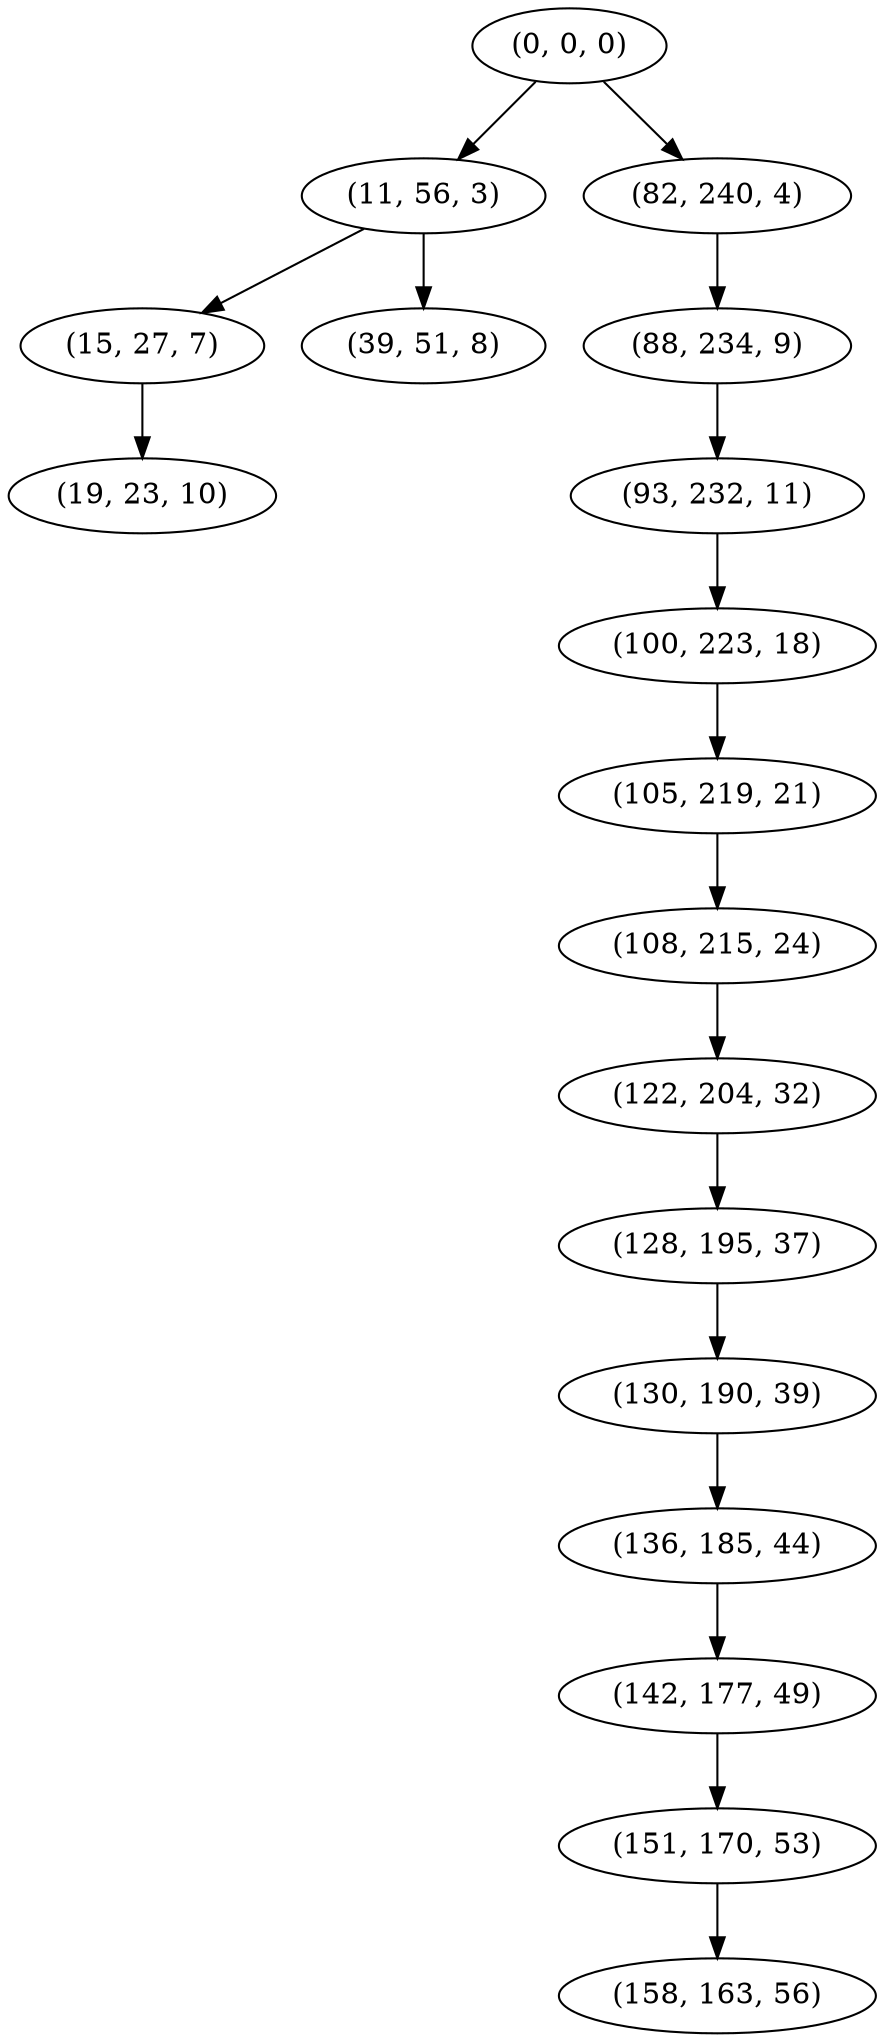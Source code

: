 digraph tree {
    "(0, 0, 0)";
    "(11, 56, 3)";
    "(15, 27, 7)";
    "(19, 23, 10)";
    "(39, 51, 8)";
    "(82, 240, 4)";
    "(88, 234, 9)";
    "(93, 232, 11)";
    "(100, 223, 18)";
    "(105, 219, 21)";
    "(108, 215, 24)";
    "(122, 204, 32)";
    "(128, 195, 37)";
    "(130, 190, 39)";
    "(136, 185, 44)";
    "(142, 177, 49)";
    "(151, 170, 53)";
    "(158, 163, 56)";
    "(0, 0, 0)" -> "(11, 56, 3)";
    "(0, 0, 0)" -> "(82, 240, 4)";
    "(11, 56, 3)" -> "(15, 27, 7)";
    "(11, 56, 3)" -> "(39, 51, 8)";
    "(15, 27, 7)" -> "(19, 23, 10)";
    "(82, 240, 4)" -> "(88, 234, 9)";
    "(88, 234, 9)" -> "(93, 232, 11)";
    "(93, 232, 11)" -> "(100, 223, 18)";
    "(100, 223, 18)" -> "(105, 219, 21)";
    "(105, 219, 21)" -> "(108, 215, 24)";
    "(108, 215, 24)" -> "(122, 204, 32)";
    "(122, 204, 32)" -> "(128, 195, 37)";
    "(128, 195, 37)" -> "(130, 190, 39)";
    "(130, 190, 39)" -> "(136, 185, 44)";
    "(136, 185, 44)" -> "(142, 177, 49)";
    "(142, 177, 49)" -> "(151, 170, 53)";
    "(151, 170, 53)" -> "(158, 163, 56)";
}
